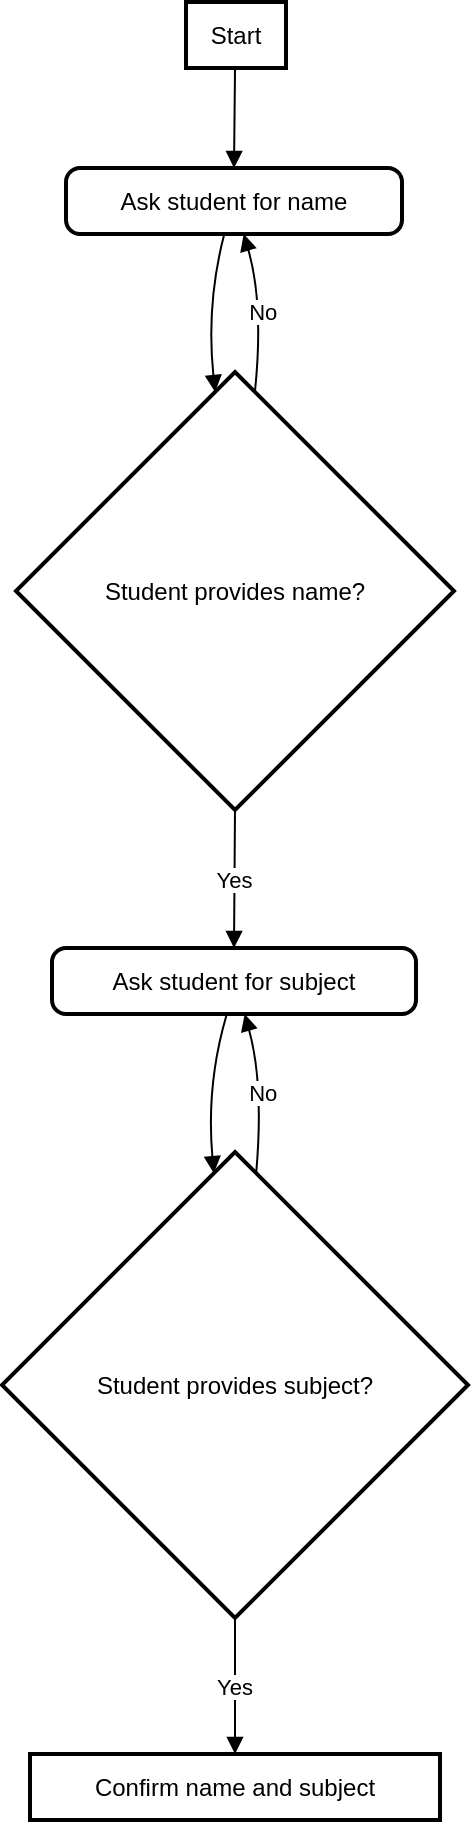 <mxfile version="24.7.10">
  <diagram name="Страница-1" id="DrLyAizZcmLOJlVjiaO6">
    <mxGraphModel>
      <root>
        <mxCell id="0" />
        <mxCell id="1" parent="0" />
        <mxCell id="2" value="Start" style="whiteSpace=wrap;strokeWidth=2;" vertex="1" parent="1">
          <mxGeometry x="92" width="50" height="33" as="geometry" />
        </mxCell>
        <mxCell id="3" value="Ask student for name" style="rounded=1;absoluteArcSize=1;arcSize=14;whiteSpace=wrap;strokeWidth=2;" vertex="1" parent="1">
          <mxGeometry x="32" y="83" width="168" height="33" as="geometry" />
        </mxCell>
        <mxCell id="4" value="Student provides name?" style="rhombus;strokeWidth=2;whiteSpace=wrap;" vertex="1" parent="1">
          <mxGeometry x="7" y="185" width="219" height="219" as="geometry" />
        </mxCell>
        <mxCell id="5" value="Ask student for subject" style="rounded=1;absoluteArcSize=1;arcSize=14;whiteSpace=wrap;strokeWidth=2;" vertex="1" parent="1">
          <mxGeometry x="25" y="473" width="182" height="33" as="geometry" />
        </mxCell>
        <mxCell id="6" value="Student provides subject?" style="rhombus;strokeWidth=2;whiteSpace=wrap;" vertex="1" parent="1">
          <mxGeometry y="575" width="233" height="233" as="geometry" />
        </mxCell>
        <mxCell id="7" value="Confirm name and subject" style="whiteSpace=wrap;strokeWidth=2;" vertex="1" parent="1">
          <mxGeometry x="14" y="876" width="205" height="33" as="geometry" />
        </mxCell>
        <mxCell id="8" value="" style="curved=1;startArrow=none;endArrow=block;exitX=0.49;exitY=1.01;entryX=0.5;entryY=0.01;" edge="1" parent="1" source="2" target="3">
          <mxGeometry relative="1" as="geometry">
            <Array as="points" />
          </mxGeometry>
        </mxCell>
        <mxCell id="9" value="" style="curved=1;startArrow=none;endArrow=block;exitX=0.47;exitY=1.02;entryX=0.45;entryY=0;" edge="1" parent="1" source="3" target="4">
          <mxGeometry relative="1" as="geometry">
            <Array as="points">
              <mxPoint x="102" y="151" />
            </Array>
          </mxGeometry>
        </mxCell>
        <mxCell id="10" value="Yes" style="curved=1;startArrow=none;endArrow=block;exitX=0.5;exitY=1;entryX=0.5;entryY=0;" edge="1" parent="1" source="4" target="5">
          <mxGeometry relative="1" as="geometry">
            <Array as="points" />
          </mxGeometry>
        </mxCell>
        <mxCell id="11" value="No" style="curved=1;startArrow=none;endArrow=block;exitX=0.55;exitY=0;entryX=0.53;entryY=1.02;" edge="1" parent="1" source="4" target="3">
          <mxGeometry relative="1" as="geometry">
            <Array as="points">
              <mxPoint x="131" y="151" />
            </Array>
          </mxGeometry>
        </mxCell>
        <mxCell id="12" value="" style="curved=1;startArrow=none;endArrow=block;exitX=0.48;exitY=1.01;entryX=0.45;entryY=0;" edge="1" parent="1" source="5" target="6">
          <mxGeometry relative="1" as="geometry">
            <Array as="points">
              <mxPoint x="102" y="541" />
            </Array>
          </mxGeometry>
        </mxCell>
        <mxCell id="13" value="Yes" style="curved=1;startArrow=none;endArrow=block;exitX=0.5;exitY=1;entryX=0.5;entryY=0.01;" edge="1" parent="1" source="6" target="7">
          <mxGeometry relative="1" as="geometry">
            <Array as="points" />
          </mxGeometry>
        </mxCell>
        <mxCell id="14" value="No" style="curved=1;startArrow=none;endArrow=block;exitX=0.55;exitY=0;entryX=0.53;entryY=1.01;" edge="1" parent="1" source="6" target="5">
          <mxGeometry relative="1" as="geometry">
            <Array as="points">
              <mxPoint x="131" y="541" />
            </Array>
          </mxGeometry>
        </mxCell>
      </root>
    </mxGraphModel>
  </diagram>
</mxfile>
